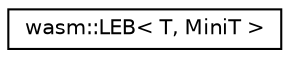 digraph "Graphical Class Hierarchy"
{
  edge [fontname="Helvetica",fontsize="10",labelfontname="Helvetica",labelfontsize="10"];
  node [fontname="Helvetica",fontsize="10",shape=record];
  rankdir="LR";
  Node0 [label="wasm::LEB\< T, MiniT \>",height=0.2,width=0.4,color="black", fillcolor="white", style="filled",URL="$structwasm_1_1_l_e_b.html"];
}
